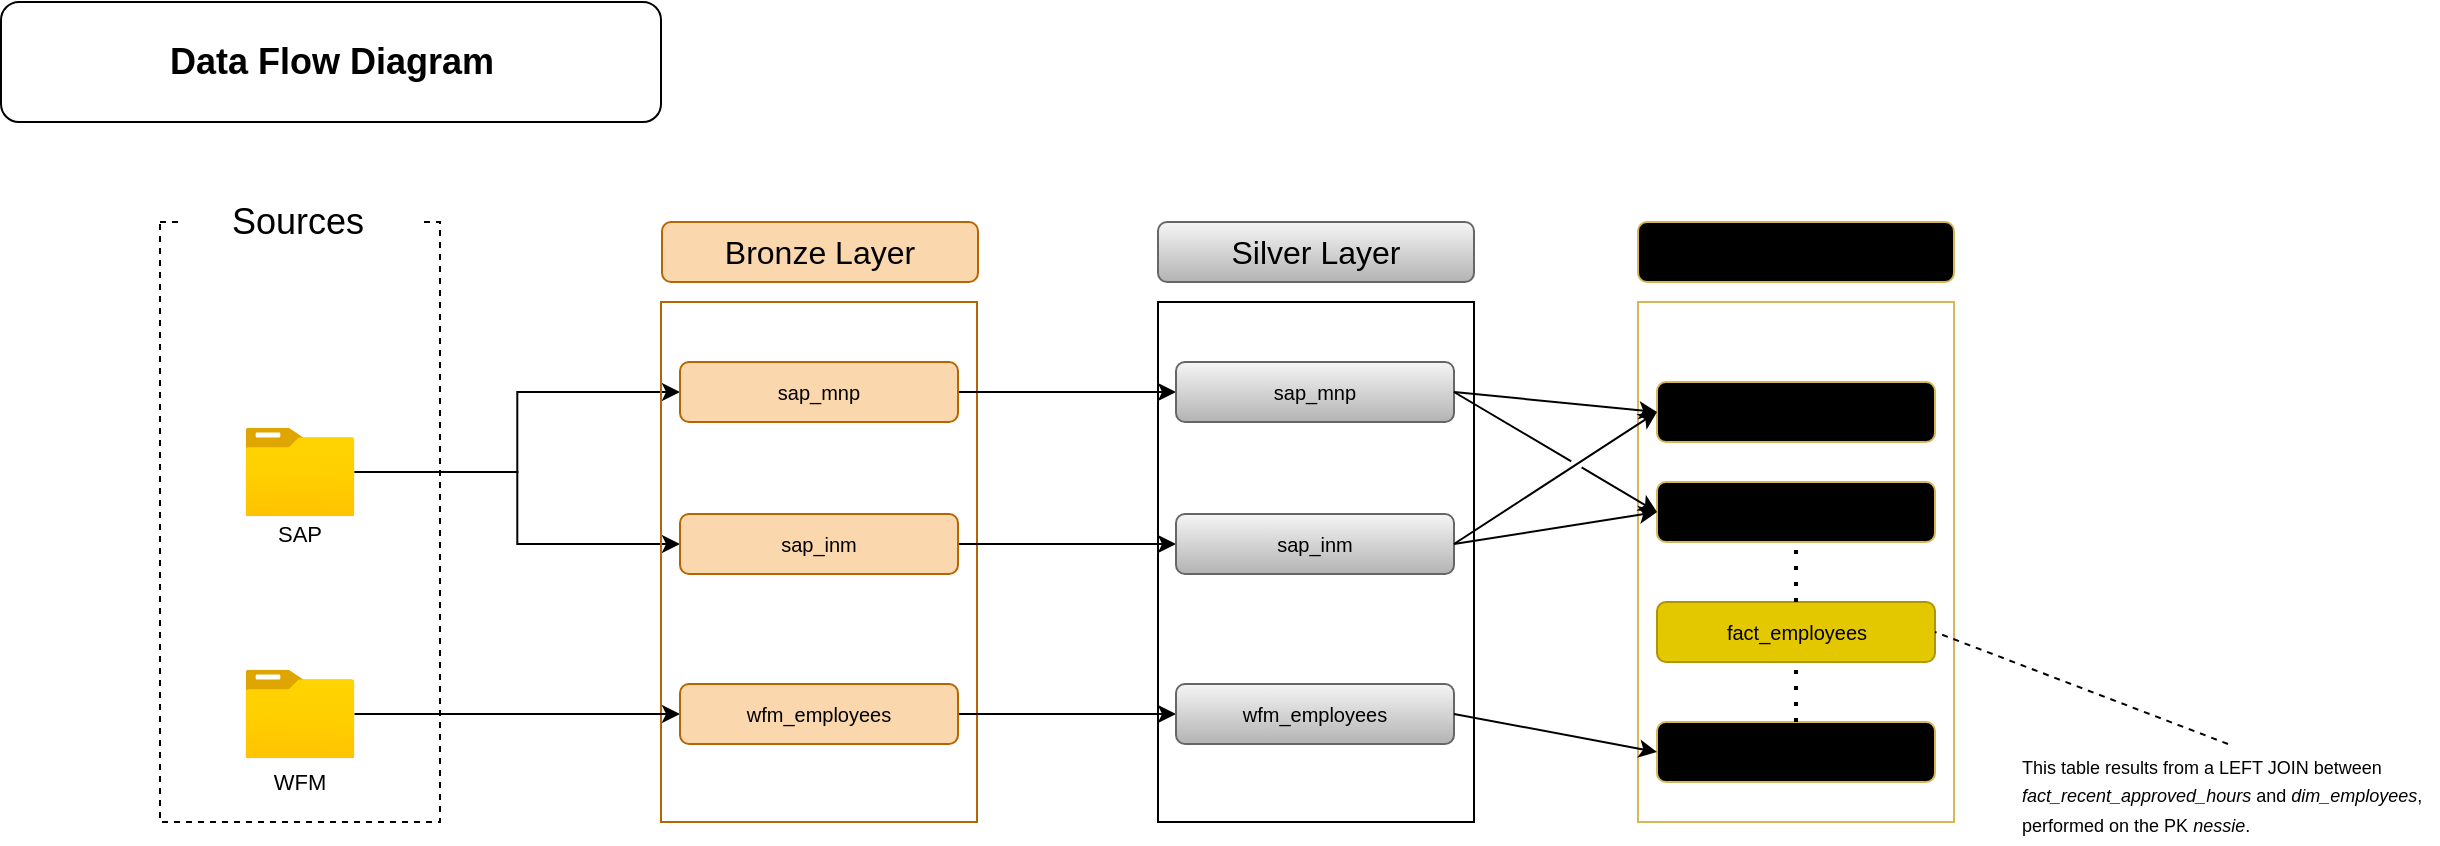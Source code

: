 <mxfile version="28.0.6">
  <diagram name="Page-1" id="CTv7H4BbikqfqBvuobzC">
    <mxGraphModel dx="868" dy="522" grid="1" gridSize="10" guides="1" tooltips="1" connect="1" arrows="1" fold="1" page="1" pageScale="1" pageWidth="827" pageHeight="1169" math="0" shadow="0">
      <root>
        <mxCell id="0" />
        <mxCell id="1" parent="0" />
        <mxCell id="_-So-G6JZP1gXvLWuwMC-1" value="&lt;b&gt;&lt;font style=&quot;font-size: 18px;&quot;&gt;Data Flow Diagram&lt;/font&gt;&lt;/b&gt;" style="rounded=1;whiteSpace=wrap;html=1;fillColor=default;strokeColor=default;" parent="1" vertex="1">
          <mxGeometry x="31.5" y="10" width="330" height="60" as="geometry" />
        </mxCell>
        <mxCell id="_-So-G6JZP1gXvLWuwMC-2" value="" style="rounded=0;whiteSpace=wrap;html=1;fillColor=none;dashed=1;" parent="1" vertex="1">
          <mxGeometry x="111" y="120" width="140" height="300" as="geometry" />
        </mxCell>
        <mxCell id="_-So-G6JZP1gXvLWuwMC-3" value="&lt;font style=&quot;font-size: 18px;&quot;&gt;Sources&lt;/font&gt;" style="rounded=1;whiteSpace=wrap;html=1;fillColor=default;strokeColor=none;" parent="1" vertex="1">
          <mxGeometry x="120" y="90" width="120" height="60" as="geometry" />
        </mxCell>
        <mxCell id="_-So-G6JZP1gXvLWuwMC-20" style="edgeStyle=orthogonalEdgeStyle;rounded=0;orthogonalLoop=1;jettySize=auto;html=1;" parent="1" source="_-So-G6JZP1gXvLWuwMC-4" target="_-So-G6JZP1gXvLWuwMC-17" edge="1">
          <mxGeometry relative="1" as="geometry" />
        </mxCell>
        <mxCell id="_-So-G6JZP1gXvLWuwMC-23" style="edgeStyle=orthogonalEdgeStyle;rounded=0;orthogonalLoop=1;jettySize=auto;html=1;entryX=0;entryY=0.5;entryDx=0;entryDy=0;" parent="1" source="_-So-G6JZP1gXvLWuwMC-4" target="_-So-G6JZP1gXvLWuwMC-13" edge="1">
          <mxGeometry relative="1" as="geometry" />
        </mxCell>
        <mxCell id="_-So-G6JZP1gXvLWuwMC-4" value="" style="image;aspect=fixed;html=1;points=[];align=center;fontSize=12;image=img/lib/azure2/general/Folder_Blank.svg;" parent="1" vertex="1">
          <mxGeometry x="153.75" y="222.89" width="54.5" height="44.23" as="geometry" />
        </mxCell>
        <mxCell id="_-So-G6JZP1gXvLWuwMC-8" value="&lt;font&gt;SAP&lt;/font&gt;" style="rounded=1;whiteSpace=wrap;html=1;fillColor=none;strokeColor=none;fontSize=11;" parent="1" vertex="1">
          <mxGeometry x="121" y="266" width="120" height="20" as="geometry" />
        </mxCell>
        <mxCell id="_-So-G6JZP1gXvLWuwMC-11" value="Bronze Layer" style="rounded=1;whiteSpace=wrap;html=1;fillColor=#fad7ac;strokeColor=#b46504;fontSize=16;" parent="1" vertex="1">
          <mxGeometry x="362" y="120" width="158" height="30" as="geometry" />
        </mxCell>
        <mxCell id="_-So-G6JZP1gXvLWuwMC-12" value="" style="rounded=0;whiteSpace=wrap;html=1;fillColor=none;strokeColor=#b46504;fontSize=16;" parent="1" vertex="1">
          <mxGeometry x="361.5" y="160" width="158" height="260" as="geometry" />
        </mxCell>
        <mxCell id="ldsSTnJfSurYdlAkaAct-9" style="edgeStyle=orthogonalEdgeStyle;rounded=0;orthogonalLoop=1;jettySize=auto;html=1;" parent="1" source="_-So-G6JZP1gXvLWuwMC-13" target="ldsSTnJfSurYdlAkaAct-3" edge="1">
          <mxGeometry relative="1" as="geometry" />
        </mxCell>
        <mxCell id="_-So-G6JZP1gXvLWuwMC-13" value="sap_mnp" style="rounded=1;whiteSpace=wrap;html=1;fillColor=#fad7ac;strokeColor=#b46504;fontSize=10;" parent="1" vertex="1">
          <mxGeometry x="371" y="190" width="139" height="30" as="geometry" />
        </mxCell>
        <mxCell id="ldsSTnJfSurYdlAkaAct-10" style="edgeStyle=orthogonalEdgeStyle;rounded=0;orthogonalLoop=1;jettySize=auto;html=1;exitX=1;exitY=0.5;exitDx=0;exitDy=0;" parent="1" source="_-So-G6JZP1gXvLWuwMC-17" target="ldsSTnJfSurYdlAkaAct-4" edge="1">
          <mxGeometry relative="1" as="geometry" />
        </mxCell>
        <mxCell id="_-So-G6JZP1gXvLWuwMC-17" value="sap_inm" style="rounded=1;whiteSpace=wrap;html=1;fillColor=#fad7ac;strokeColor=#b46504;fontSize=10;" parent="1" vertex="1">
          <mxGeometry x="371" y="266" width="139" height="30" as="geometry" />
        </mxCell>
        <mxCell id="_-So-G6JZP1gXvLWuwMC-24" style="edgeStyle=orthogonalEdgeStyle;rounded=0;orthogonalLoop=1;jettySize=auto;html=1;" parent="1" source="_-So-G6JZP1gXvLWuwMC-27" target="_-So-G6JZP1gXvLWuwMC-30" edge="1">
          <mxGeometry relative="1" as="geometry" />
        </mxCell>
        <mxCell id="_-So-G6JZP1gXvLWuwMC-27" value="" style="image;aspect=fixed;html=1;points=[];align=center;fontSize=12;image=img/lib/azure2/general/Folder_Blank.svg;" parent="1" vertex="1">
          <mxGeometry x="153.75" y="343.89" width="54.5" height="44.23" as="geometry" />
        </mxCell>
        <mxCell id="_-So-G6JZP1gXvLWuwMC-28" value="&lt;font&gt;WFM&lt;/font&gt;" style="rounded=1;whiteSpace=wrap;html=1;fillColor=none;strokeColor=none;fontSize=11;" parent="1" vertex="1">
          <mxGeometry x="121" y="390" width="120" height="20" as="geometry" />
        </mxCell>
        <mxCell id="ldsSTnJfSurYdlAkaAct-13" style="edgeStyle=orthogonalEdgeStyle;rounded=0;orthogonalLoop=1;jettySize=auto;html=1;" parent="1" source="_-So-G6JZP1gXvLWuwMC-30" target="ldsSTnJfSurYdlAkaAct-7" edge="1">
          <mxGeometry relative="1" as="geometry" />
        </mxCell>
        <mxCell id="_-So-G6JZP1gXvLWuwMC-30" value="wfm_employees" style="rounded=1;whiteSpace=wrap;html=1;fillColor=#fad7ac;strokeColor=#b46504;fontSize=10;" parent="1" vertex="1">
          <mxGeometry x="371" y="351" width="139" height="30" as="geometry" />
        </mxCell>
        <mxCell id="ldsSTnJfSurYdlAkaAct-1" value="Silver Layer" style="rounded=1;whiteSpace=wrap;html=1;fillColor=#f5f5f5;strokeColor=#666666;fontSize=16;gradientColor=#b3b3b3;" parent="1" vertex="1">
          <mxGeometry x="610" y="120" width="158" height="30" as="geometry" />
        </mxCell>
        <mxCell id="ldsSTnJfSurYdlAkaAct-2" value="" style="rounded=0;whiteSpace=wrap;html=1;fillColor=none;fontSize=16;strokeColor=default;" parent="1" vertex="1">
          <mxGeometry x="610" y="160" width="158" height="260" as="geometry" />
        </mxCell>
        <mxCell id="ldsSTnJfSurYdlAkaAct-3" value="sap_mnp" style="rounded=1;whiteSpace=wrap;html=1;fillColor=#f5f5f5;strokeColor=#666666;fontSize=10;gradientColor=#b3b3b3;" parent="1" vertex="1">
          <mxGeometry x="619" y="190" width="139" height="30" as="geometry" />
        </mxCell>
        <mxCell id="ldsSTnJfSurYdlAkaAct-4" value="sap_inm" style="rounded=1;whiteSpace=wrap;html=1;fillColor=#f5f5f5;strokeColor=#666666;fontSize=10;gradientColor=#b3b3b3;" parent="1" vertex="1">
          <mxGeometry x="619" y="266" width="139" height="30" as="geometry" />
        </mxCell>
        <mxCell id="ldsSTnJfSurYdlAkaAct-7" value="wfm_employees" style="rounded=1;whiteSpace=wrap;html=1;fillColor=#f5f5f5;strokeColor=#666666;fontSize=10;gradientColor=#b3b3b3;" parent="1" vertex="1">
          <mxGeometry x="619" y="351" width="139" height="30" as="geometry" />
        </mxCell>
        <mxCell id="UxqbFNiShDq20qU9HtJH-1" value="Gold Layer" style="rounded=1;whiteSpace=wrap;html=1;fillColor=light-dark(#ffffff, #281d00);strokeColor=#d6b656;fontSize=16;gradientColor=#ffd966;" parent="1" vertex="1">
          <mxGeometry x="850" y="120" width="158" height="30" as="geometry" />
        </mxCell>
        <mxCell id="UxqbFNiShDq20qU9HtJH-2" value="" style="rounded=0;whiteSpace=wrap;html=1;fillColor=none;fontSize=16;strokeColor=#d6b656;gradientColor=#ffd966;" parent="1" vertex="1">
          <mxGeometry x="850" y="160" width="158" height="260" as="geometry" />
        </mxCell>
        <mxCell id="UxqbFNiShDq20qU9HtJH-3" value="fact_time_all" style="rounded=1;whiteSpace=wrap;html=1;fillColor=light-dark(#ffffff, #281d00);strokeColor=#d6b656;fontSize=10;gradientColor=#ffd966;" parent="1" vertex="1">
          <mxGeometry x="859.5" y="200" width="139" height="30" as="geometry" />
        </mxCell>
        <mxCell id="UxqbFNiShDq20qU9HtJH-4" value="dim_employees" style="rounded=1;whiteSpace=wrap;html=1;fillColor=light-dark(#ffffff, #281d00);strokeColor=#d6b656;fontSize=10;gradientColor=#ffd966;" parent="1" vertex="1">
          <mxGeometry x="859.5" y="370" width="139" height="30" as="geometry" />
        </mxCell>
        <mxCell id="UxqbFNiShDq20qU9HtJH-9" value="" style="endArrow=classic;html=1;rounded=0;exitX=1;exitY=0.5;exitDx=0;exitDy=0;entryX=0;entryY=0.5;entryDx=0;entryDy=0;jumpStyle=gap;" parent="1" source="ldsSTnJfSurYdlAkaAct-3" target="UxqbFNiShDq20qU9HtJH-3" edge="1">
          <mxGeometry width="50" height="50" relative="1" as="geometry">
            <mxPoint x="790" y="280" as="sourcePoint" />
            <mxPoint x="840" y="230" as="targetPoint" />
          </mxGeometry>
        </mxCell>
        <mxCell id="UxqbFNiShDq20qU9HtJH-10" value="" style="endArrow=classic;html=1;rounded=0;exitX=1;exitY=0.5;exitDx=0;exitDy=0;jumpStyle=gap;entryX=0;entryY=0.5;entryDx=0;entryDy=0;" parent="1" source="ldsSTnJfSurYdlAkaAct-4" target="UxqbFNiShDq20qU9HtJH-3" edge="1">
          <mxGeometry width="50" height="50" relative="1" as="geometry">
            <mxPoint x="820" y="260" as="sourcePoint" />
            <mxPoint x="860" y="220" as="targetPoint" />
          </mxGeometry>
        </mxCell>
        <mxCell id="UxqbFNiShDq20qU9HtJH-12" value="" style="endArrow=classic;html=1;rounded=0;exitX=1;exitY=0.5;exitDx=0;exitDy=0;entryX=0;entryY=0.5;entryDx=0;entryDy=0;jumpStyle=gap;" parent="1" source="ldsSTnJfSurYdlAkaAct-7" target="UxqbFNiShDq20qU9HtJH-4" edge="1">
          <mxGeometry width="50" height="50" relative="1" as="geometry">
            <mxPoint x="757.5" y="409.5" as="sourcePoint" />
            <mxPoint x="859.5" y="320.5" as="targetPoint" />
          </mxGeometry>
        </mxCell>
        <mxCell id="cNnGZBlvACVzYKE1cTF0-1" value="fact_recent_approved_hours" style="rounded=1;whiteSpace=wrap;html=1;fillColor=light-dark(#ffffff, #281d00);strokeColor=#d6b656;fontSize=10;gradientColor=#ffd966;" parent="1" vertex="1">
          <mxGeometry x="859.5" y="250" width="139" height="30" as="geometry" />
        </mxCell>
        <mxCell id="cNnGZBlvACVzYKE1cTF0-2" value="" style="endArrow=classic;html=1;rounded=0;exitX=1;exitY=0.5;exitDx=0;exitDy=0;entryX=0;entryY=0.5;entryDx=0;entryDy=0;jumpStyle=gap;" parent="1" source="ldsSTnJfSurYdlAkaAct-3" target="cNnGZBlvACVzYKE1cTF0-1" edge="1">
          <mxGeometry width="50" height="50" relative="1" as="geometry">
            <mxPoint x="810" y="230" as="sourcePoint" />
            <mxPoint x="912" y="233" as="targetPoint" />
          </mxGeometry>
        </mxCell>
        <mxCell id="cNnGZBlvACVzYKE1cTF0-3" value="" style="endArrow=classic;html=1;rounded=0;exitX=1;exitY=0.5;exitDx=0;exitDy=0;jumpStyle=gap;entryX=0;entryY=0.5;entryDx=0;entryDy=0;" parent="1" source="ldsSTnJfSurYdlAkaAct-4" target="cNnGZBlvACVzYKE1cTF0-1" edge="1">
          <mxGeometry width="50" height="50" relative="1" as="geometry">
            <mxPoint x="810" y="343" as="sourcePoint" />
            <mxPoint x="912" y="270" as="targetPoint" />
          </mxGeometry>
        </mxCell>
        <mxCell id="cNnGZBlvACVzYKE1cTF0-9" value="fact_employees" style="rounded=1;whiteSpace=wrap;html=1;fillColor=#e3c800;strokeColor=#B09500;fontSize=10;fontColor=#000000;" parent="1" vertex="1">
          <mxGeometry x="859.5" y="310" width="139" height="30" as="geometry" />
        </mxCell>
        <mxCell id="cNnGZBlvACVzYKE1cTF0-10" value="" style="endArrow=none;dashed=1;html=1;dashPattern=1 3;strokeWidth=2;rounded=0;entryX=0.5;entryY=1;entryDx=0;entryDy=0;exitX=0.5;exitY=0;exitDx=0;exitDy=0;" parent="1" source="UxqbFNiShDq20qU9HtJH-4" target="cNnGZBlvACVzYKE1cTF0-9" edge="1">
          <mxGeometry width="50" height="50" relative="1" as="geometry">
            <mxPoint x="920" y="360" as="sourcePoint" />
            <mxPoint x="970" y="310" as="targetPoint" />
          </mxGeometry>
        </mxCell>
        <mxCell id="cNnGZBlvACVzYKE1cTF0-11" value="" style="endArrow=none;dashed=1;html=1;dashPattern=1 3;strokeWidth=2;rounded=0;entryX=0.5;entryY=1;entryDx=0;entryDy=0;exitX=0.5;exitY=0;exitDx=0;exitDy=0;" parent="1" source="cNnGZBlvACVzYKE1cTF0-9" target="cNnGZBlvACVzYKE1cTF0-1" edge="1">
          <mxGeometry width="50" height="50" relative="1" as="geometry">
            <mxPoint x="920" y="320" as="sourcePoint" />
            <mxPoint x="920" y="290" as="targetPoint" />
            <Array as="points" />
          </mxGeometry>
        </mxCell>
        <mxCell id="jHFxr4O9g6OxobajAD8W-1" value="&lt;div style=&quot;&quot;&gt;&lt;span style=&quot;background-color: transparent; color: light-dark(rgb(0, 0, 0), rgb(255, 255, 255));&quot;&gt;&lt;font style=&quot;font-size: 9px;&quot;&gt;This table results from a LEFT JOIN between &lt;i&gt;fact_recent_approved_hours&lt;/i&gt; and &lt;i&gt;dim_employees&lt;/i&gt;, performed on the PK &lt;i&gt;nessie&lt;/i&gt;.&lt;/font&gt;&lt;/span&gt;&lt;/div&gt;" style="text;html=1;align=left;verticalAlign=middle;whiteSpace=wrap;rounded=0;" parent="1" vertex="1">
          <mxGeometry x="1040" y="381" width="210" height="50" as="geometry" />
        </mxCell>
        <mxCell id="jHFxr4O9g6OxobajAD8W-3" value="" style="endArrow=none;dashed=1;html=1;rounded=0;exitX=0.5;exitY=0;exitDx=0;exitDy=0;entryX=1;entryY=0.5;entryDx=0;entryDy=0;" parent="1" source="jHFxr4O9g6OxobajAD8W-1" target="cNnGZBlvACVzYKE1cTF0-9" edge="1">
          <mxGeometry width="50" height="50" relative="1" as="geometry">
            <mxPoint x="1130" y="340" as="sourcePoint" />
            <mxPoint x="1180" y="290" as="targetPoint" />
          </mxGeometry>
        </mxCell>
      </root>
    </mxGraphModel>
  </diagram>
</mxfile>
